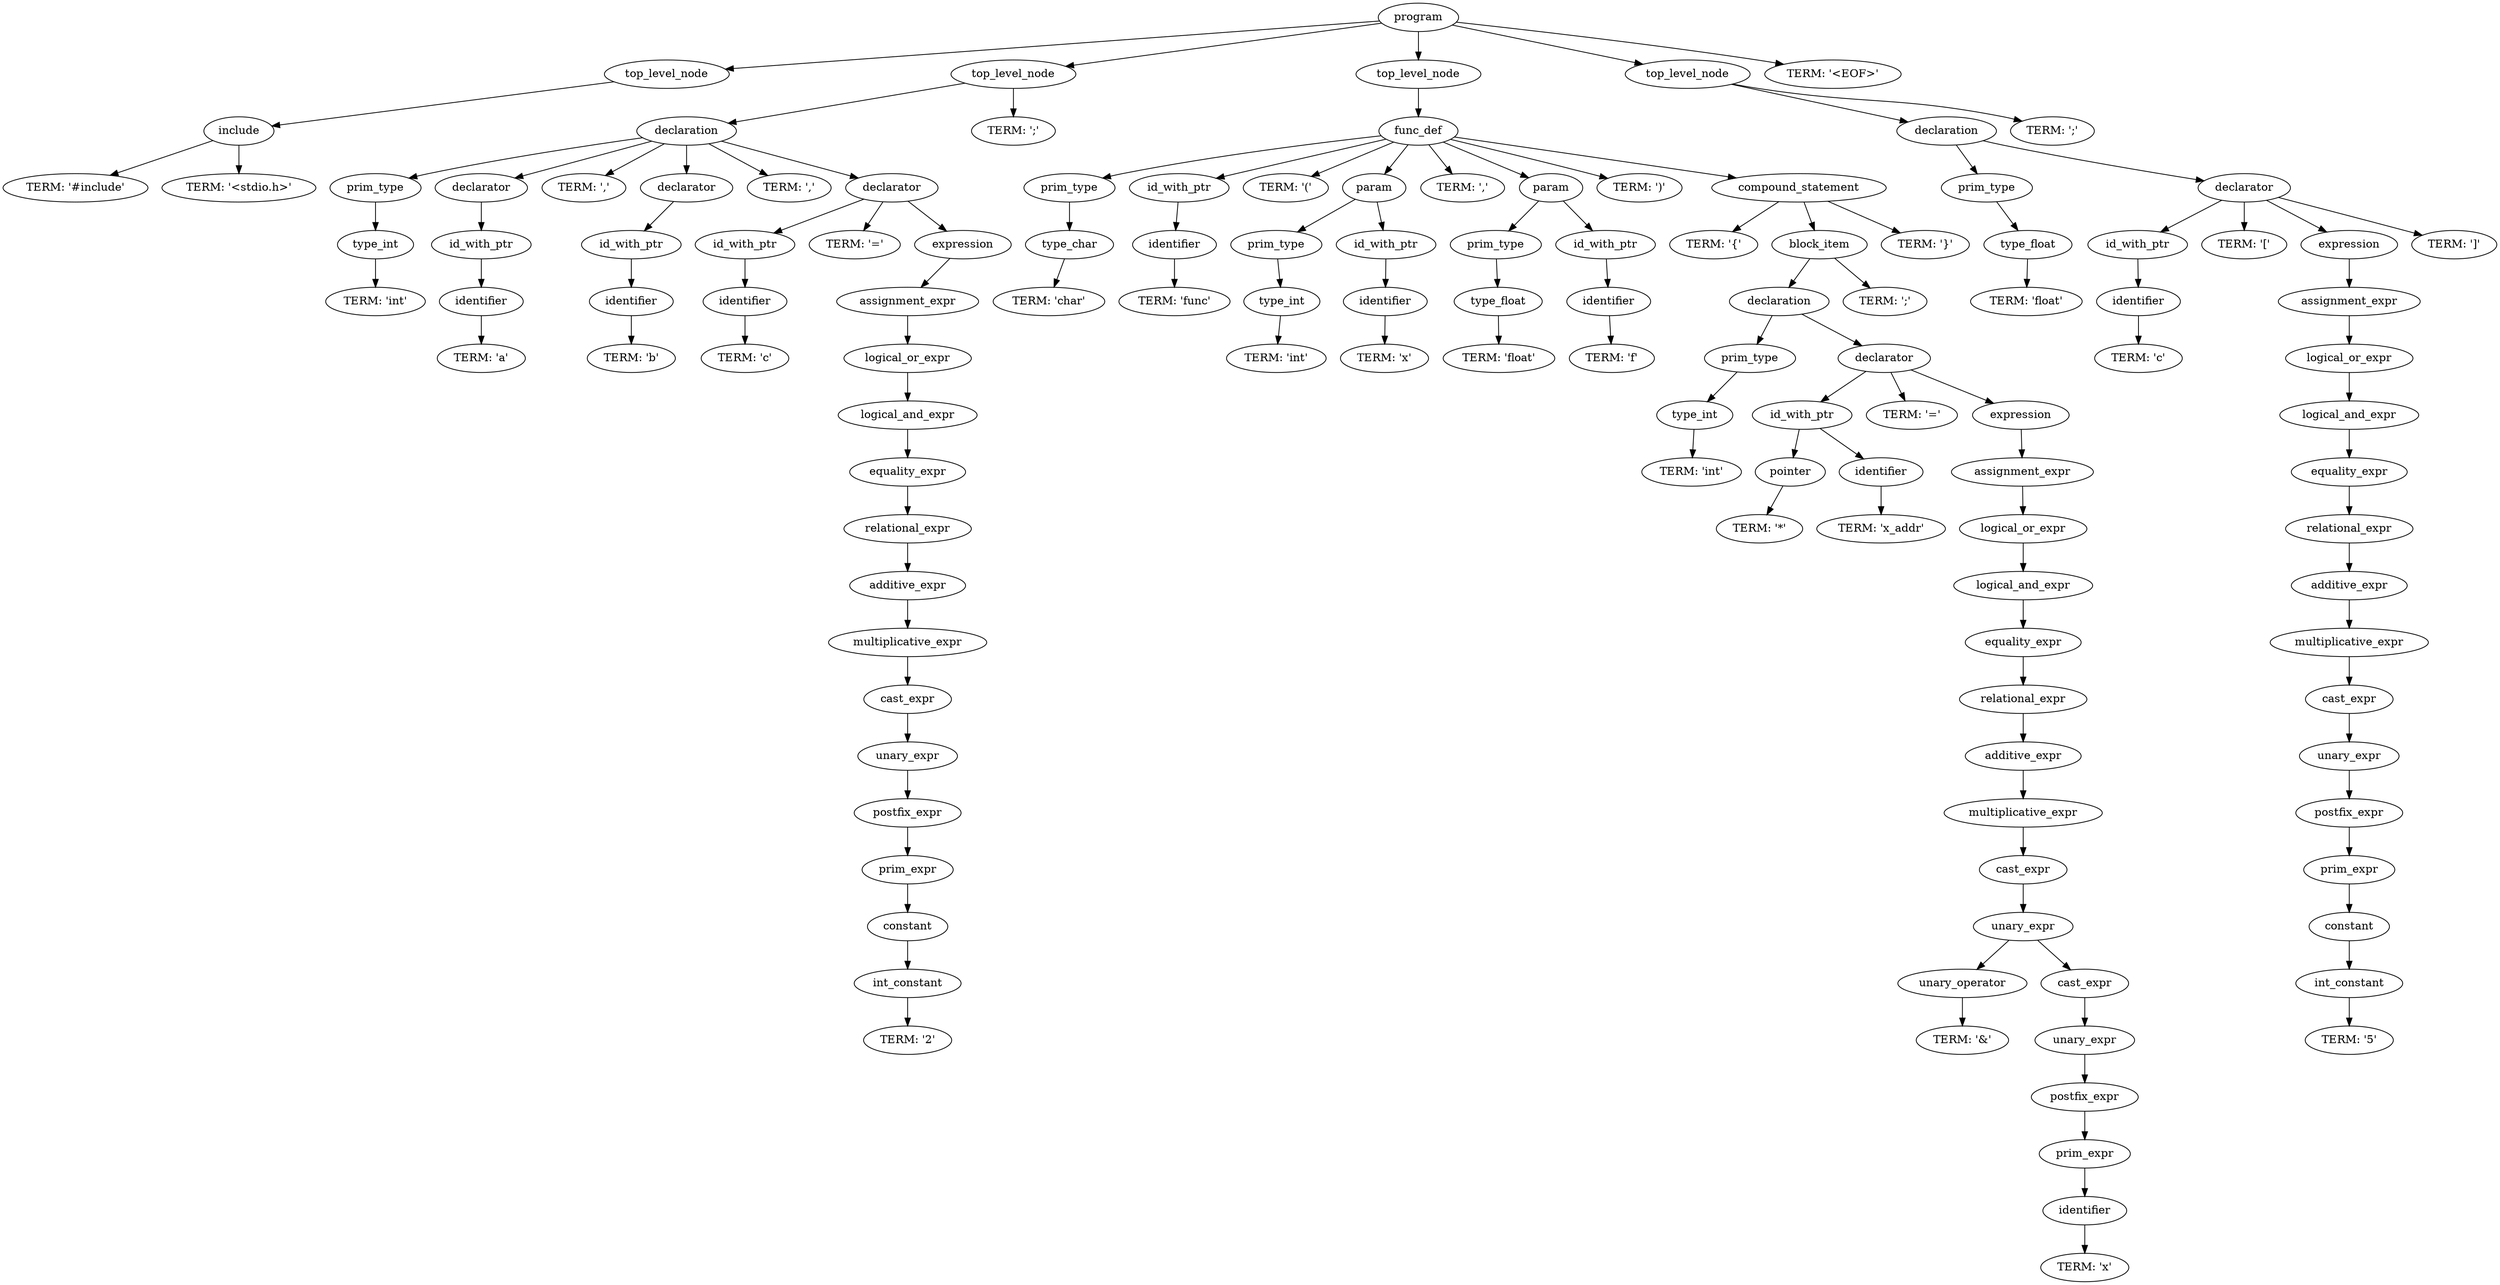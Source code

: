 digraph G {
	0 [label="program"];
	0 -> 1;
	1 [label="top_level_node"];
	1 -> 2;
	2 [label="include"];
	2 -> 3;
	3 [label="TERM: '#include'"];
	2 -> 4;
	4 [label="TERM: '<stdio.h>'"];
	0 -> 5;
	5 [label="top_level_node"];
	5 -> 6;
	6 [label="declaration"];
	6 -> 7;
	7 [label="prim_type"];
	7 -> 8;
	8 [label="type_int"];
	8 -> 9;
	9 [label="TERM: 'int'"];
	6 -> 10;
	10 [label="declarator"];
	10 -> 11;
	11 [label="id_with_ptr"];
	11 -> 12;
	12 [label="identifier"];
	12 -> 13;
	13 [label="TERM: 'a'"];
	6 -> 14;
	14 [label="TERM: ','"];
	6 -> 15;
	15 [label="declarator"];
	15 -> 16;
	16 [label="id_with_ptr"];
	16 -> 17;
	17 [label="identifier"];
	17 -> 18;
	18 [label="TERM: 'b'"];
	6 -> 19;
	19 [label="TERM: ','"];
	6 -> 20;
	20 [label="declarator"];
	20 -> 21;
	21 [label="id_with_ptr"];
	21 -> 22;
	22 [label="identifier"];
	22 -> 23;
	23 [label="TERM: 'c'"];
	20 -> 24;
	24 [label="TERM: '='"];
	20 -> 25;
	25 [label="expression"];
	25 -> 26;
	26 [label="assignment_expr"];
	26 -> 27;
	27 [label="logical_or_expr"];
	27 -> 28;
	28 [label="logical_and_expr"];
	28 -> 29;
	29 [label="equality_expr"];
	29 -> 30;
	30 [label="relational_expr"];
	30 -> 31;
	31 [label="additive_expr"];
	31 -> 32;
	32 [label="multiplicative_expr"];
	32 -> 33;
	33 [label="cast_expr"];
	33 -> 34;
	34 [label="unary_expr"];
	34 -> 35;
	35 [label="postfix_expr"];
	35 -> 36;
	36 [label="prim_expr"];
	36 -> 37;
	37 [label="constant"];
	37 -> 38;
	38 [label="int_constant"];
	38 -> 39;
	39 [label="TERM: '2'"];
	5 -> 40;
	40 [label="TERM: ';'"];
	0 -> 41;
	41 [label="top_level_node"];
	41 -> 42;
	42 [label="func_def"];
	42 -> 43;
	43 [label="prim_type"];
	43 -> 44;
	44 [label="type_char"];
	44 -> 45;
	45 [label="TERM: 'char'"];
	42 -> 46;
	46 [label="id_with_ptr"];
	46 -> 47;
	47 [label="identifier"];
	47 -> 48;
	48 [label="TERM: 'func'"];
	42 -> 49;
	49 [label="TERM: '('"];
	42 -> 50;
	50 [label="param"];
	50 -> 51;
	51 [label="prim_type"];
	51 -> 52;
	52 [label="type_int"];
	52 -> 53;
	53 [label="TERM: 'int'"];
	50 -> 54;
	54 [label="id_with_ptr"];
	54 -> 55;
	55 [label="identifier"];
	55 -> 56;
	56 [label="TERM: 'x'"];
	42 -> 57;
	57 [label="TERM: ','"];
	42 -> 58;
	58 [label="param"];
	58 -> 59;
	59 [label="prim_type"];
	59 -> 60;
	60 [label="type_float"];
	60 -> 61;
	61 [label="TERM: 'float'"];
	58 -> 62;
	62 [label="id_with_ptr"];
	62 -> 63;
	63 [label="identifier"];
	63 -> 64;
	64 [label="TERM: 'f'"];
	42 -> 65;
	65 [label="TERM: ')'"];
	42 -> 66;
	66 [label="compound_statement"];
	66 -> 67;
	67 [label="TERM: '{'"];
	66 -> 68;
	68 [label="block_item"];
	68 -> 69;
	69 [label="declaration"];
	69 -> 70;
	70 [label="prim_type"];
	70 -> 71;
	71 [label="type_int"];
	71 -> 72;
	72 [label="TERM: 'int'"];
	69 -> 73;
	73 [label="declarator"];
	73 -> 74;
	74 [label="id_with_ptr"];
	74 -> 75;
	75 [label="pointer"];
	75 -> 76;
	76 [label="TERM: '*'"];
	74 -> 77;
	77 [label="identifier"];
	77 -> 78;
	78 [label="TERM: 'x_addr'"];
	73 -> 79;
	79 [label="TERM: '='"];
	73 -> 80;
	80 [label="expression"];
	80 -> 81;
	81 [label="assignment_expr"];
	81 -> 82;
	82 [label="logical_or_expr"];
	82 -> 83;
	83 [label="logical_and_expr"];
	83 -> 84;
	84 [label="equality_expr"];
	84 -> 85;
	85 [label="relational_expr"];
	85 -> 86;
	86 [label="additive_expr"];
	86 -> 87;
	87 [label="multiplicative_expr"];
	87 -> 88;
	88 [label="cast_expr"];
	88 -> 89;
	89 [label="unary_expr"];
	89 -> 90;
	90 [label="unary_operator"];
	90 -> 91;
	91 [label="TERM: '&'"];
	89 -> 92;
	92 [label="cast_expr"];
	92 -> 93;
	93 [label="unary_expr"];
	93 -> 94;
	94 [label="postfix_expr"];
	94 -> 95;
	95 [label="prim_expr"];
	95 -> 96;
	96 [label="identifier"];
	96 -> 97;
	97 [label="TERM: 'x'"];
	68 -> 98;
	98 [label="TERM: ';'"];
	66 -> 99;
	99 [label="TERM: '}'"];
	0 -> 100;
	100 [label="top_level_node"];
	100 -> 101;
	101 [label="declaration"];
	101 -> 102;
	102 [label="prim_type"];
	102 -> 103;
	103 [label="type_float"];
	103 -> 104;
	104 [label="TERM: 'float'"];
	101 -> 105;
	105 [label="declarator"];
	105 -> 106;
	106 [label="id_with_ptr"];
	106 -> 107;
	107 [label="identifier"];
	107 -> 108;
	108 [label="TERM: 'c'"];
	105 -> 109;
	109 [label="TERM: '['"];
	105 -> 110;
	110 [label="expression"];
	110 -> 111;
	111 [label="assignment_expr"];
	111 -> 112;
	112 [label="logical_or_expr"];
	112 -> 113;
	113 [label="logical_and_expr"];
	113 -> 114;
	114 [label="equality_expr"];
	114 -> 115;
	115 [label="relational_expr"];
	115 -> 116;
	116 [label="additive_expr"];
	116 -> 117;
	117 [label="multiplicative_expr"];
	117 -> 118;
	118 [label="cast_expr"];
	118 -> 119;
	119 [label="unary_expr"];
	119 -> 120;
	120 [label="postfix_expr"];
	120 -> 121;
	121 [label="prim_expr"];
	121 -> 122;
	122 [label="constant"];
	122 -> 123;
	123 [label="int_constant"];
	123 -> 124;
	124 [label="TERM: '5'"];
	105 -> 125;
	125 [label="TERM: ']'"];
	100 -> 126;
	126 [label="TERM: ';'"];
	0 -> 127;
	127 [label="TERM: '<EOF>'"];
}
